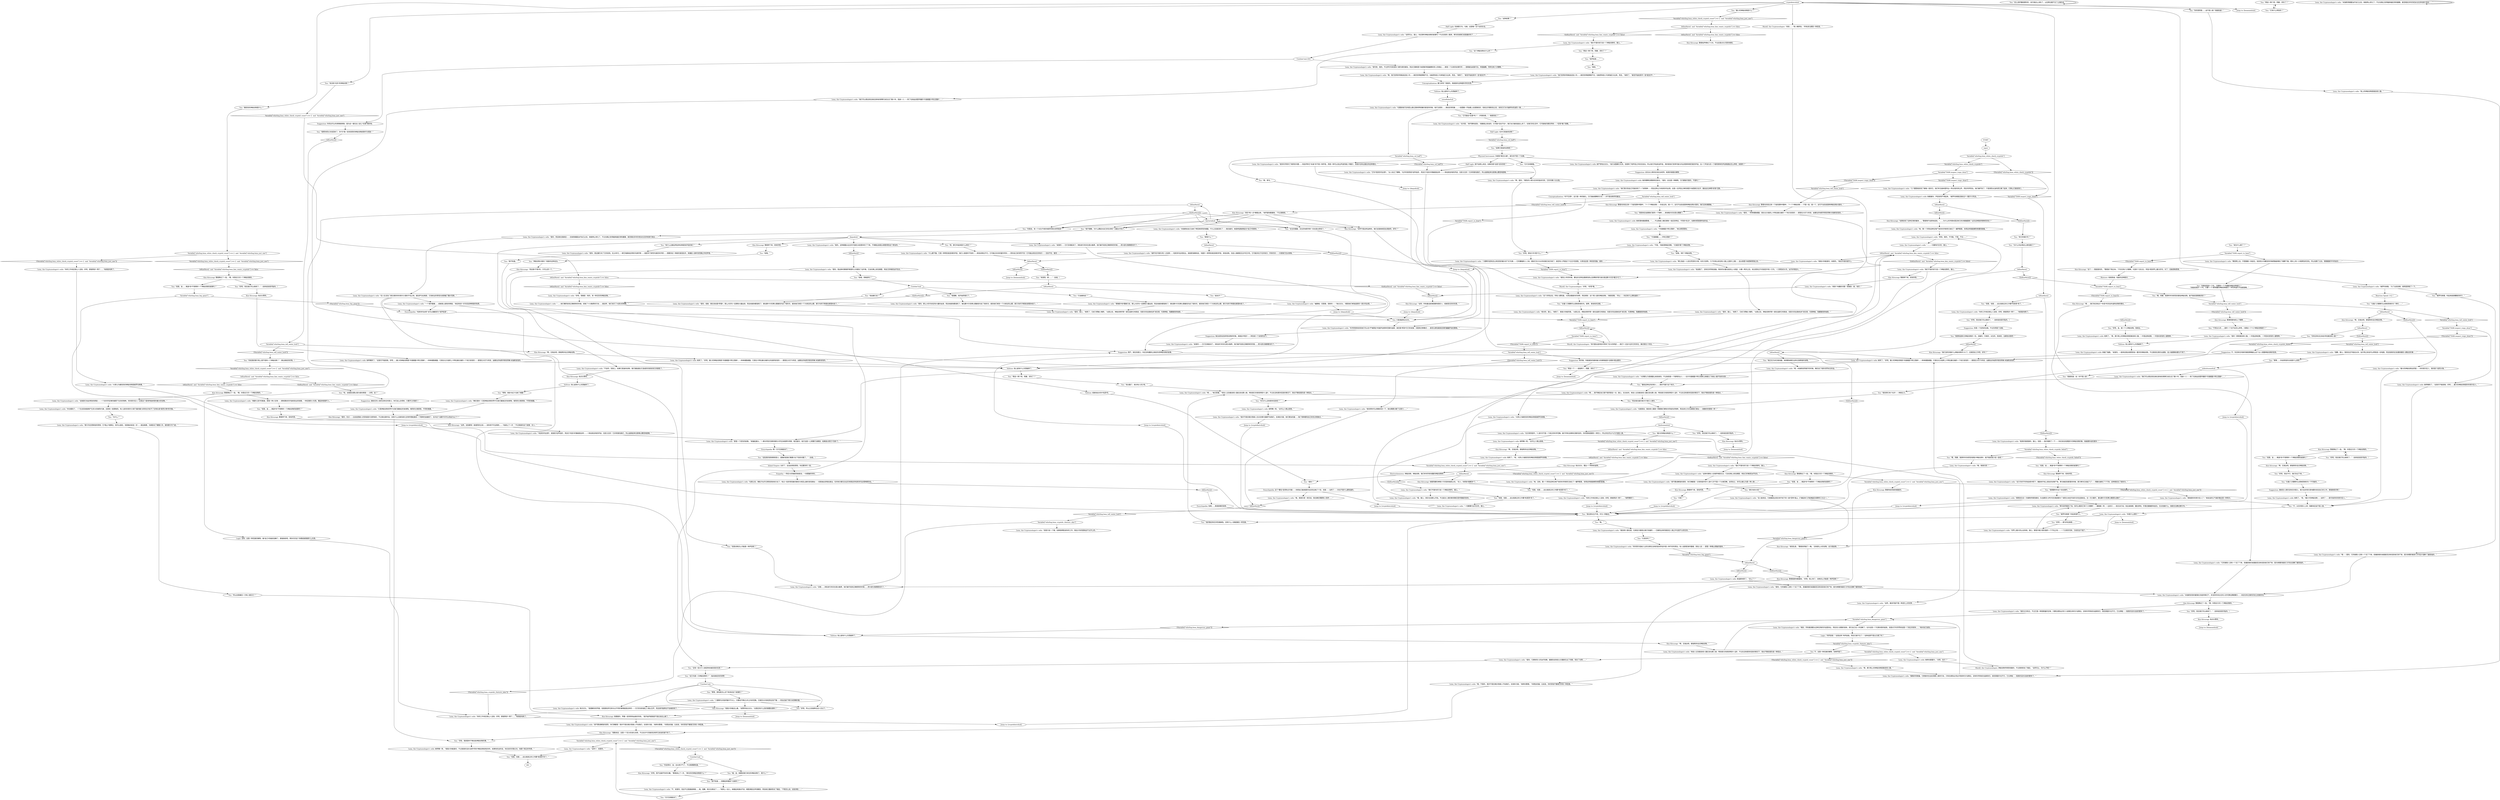 # WHIRLING / LENA CRYPTIDS CHECK
# White check leading to the first batch of cryptids.
# ==================================================
digraph G {
	  0 [label="START"];
	  1 [label="input"];
	  2 [label="Lena, the Cryptozoologist's wife: “嗯……我不确定自己是不是同意这一点，甜心。无论如何，有些人主张善良绿人猿应该也算人类，特别是它的表现特别*人道*。不过在没有更多信息的情况下，我也不敢轻易形成一种观点。”"];
	  3 [label="You: “有什么证据证明这种动物是有声音的呢？”"];
	  4 [label="Lena, the Cryptozoologist's wife: “很多。是证据引向了它的发现。在20年代，一群艾瑞奥帕吉特的鸟类学家——就是专门研究鸟类的科学家——想要测试一种新的录音技术，来捕捉人类听觉范围之外的声音。”"];
	  5 [label="IsKimHere()  and  Variable[\"whirling.lena_kim_wants_cryptids\"] == false"];
	  6 [label="IsKimHere()  and  Variable[\"whirling.lena_kim_wants_cryptids\"] == false", shape=diamond];
	  7 [label="!(IsKimHere()  and  Variable[\"whirling.lena_kim_wants_cryptids\"] == false)", shape=diamond];
	  8 [label="You: “好吧，现在我们可以继续了。”（违背诺言是可耻的。）"];
	  9 [label="Lena, the Cryptozoologist's wife: “你也看到了，一个生态系统能够产生多大的新陈代谢，还是有一些限制的。有人说科科努尔沙漠下面的重力异常也许给予了生物长成*庞然大物*的可能。”"];
	  10 [label="Lena, the Cryptozoologist's wife: “哦——是的。它的被害人没有一个活了下来。悲痛欲绝的亲属甚至没有找到他们的尸体，因为侏儒的毒液几乎完全*溶解*了器官组织。”"];
	  11 [label="You: “它追着他走？”"];
	  12 [label="Lena, the Cryptozoologist's wife: “那只鸟在控制他的思想。它*阻止*他靠近。他可以退后，但是每向前走一步——就会麻痹。乌维尝试了整整三天，直到那只鸟飞走。”"];
	  13 [label="Lena, the Cryptozoologist's wife: “更像是*他*跟着它走。那么大的鸟一定拥有大量血液，而且他就快要渴死了。普拉滕卡尔克博士跟着怪鸟走了很多天。直到他们来到一个大峡谷的山壁，那只鸟终于降落在那里休息了。”"];
	  14 [label="Lena, the Cryptozoologist's wife: “八眼畸鸟对他好像并不关心，只要他不靠近2步之内的范围。它甚至允许他吃附近的尸骸——而且还留下两只未受精的蛋。”"];
	  15 [label="Lena, the Cryptozoologist's wife: 她咧嘴一笑。“很高兴你能喜欢，不过我真的没办法把*所有*神秘动物讲给你听。如果有机会的话，你应该问问我丈夫。他是个真正的专家。”"];
	  16 [label="You: “我帮你把丈夫找回来了。你*欠*我一些有意思的神秘动物故事作为奖励！”"];
	  17 [label="You: “我想知道有关神秘动物的一切。活着的，灭绝的，水生的，陆地的。全都告诉我吧！”"];
	  18 [label="Lena, the Cryptozoologist's wife: “你的工作肯定很让人沮丧。好吧，那就再讲一两个……”她咧嘴笑了。"];
	  19 [label="You: “但是，但是……这比我真正的工作要*有意思*多了。”"];
	  20 [label="Lena, the Cryptozoologist's wife: “请不要误解我的意思，你们俩都是！我并不是在暗示西奥人不如我们。在很多方面，”她转向警督。“你更加优越。比如说，你的耳垢不像我们的有一种恶臭。”"];
	  21 [label="Kim Kitsuragi: “我敢肯定，这是一个巨大的进化优势。不过也许今天推测生物学已经说的差不多了。”"];
	  22 [label="Lena, the Cryptozoologist's wife: “你是什么意思？”"];
	  23 [label="You: “他好像没有任何性格缺陷。没有什么人类能像他一样完美。”"];
	  24 [label="Lena, the Cryptozoologist's wife: 她笑了。“呃，大家认为最危险的神秘动物是赫罗玛侏儒。”"];
	  25 [label="Kim Kitsuragi: “如果发现了这种生物的躯体……”警督情不自禁地说到。“……为什么科学课本里没有它的详细插图呢？证实这种致命物种的存在？”"];
	  26 [label="You: “嘘，金，她要给我们讲无形神秘动物了。是什么？”"];
	  27 [label="Jump to: [daquahub]"];
	  28 [label="You: “呃，那它听起来是什么样的？”"];
	  29 [label="Lena, the Cryptozoologist's wife: “什么都不像。它是一种特别高音调的声音，我们人类是听不到的——其他动物也不行。它可能正在你的窗外鸣叫——而你自己却浑然不觉！它可能出现在任何地方——无处不在，甚至……”"];
	  30 [label="Jump to: [daquahub]"];
	  31 [label="Kim Kitsuragi: “而且我*不想*听。只可以讲一个。”"];
	  32 [label="Lena, the Cryptozoologist's wife: “……一切都有代价的，甜心。”"];
	  33 [label="You: “哇哦。*那个*神秘动物。”"];
	  34 [label="You: “我理解。他开始狩猎它了。”"];
	  35 [label="Lena, the Cryptozoologist's wife: “绝对的，甜心。”她笑了，很高兴你能同意。“从那之后，神秘动物学家一直在追踪它的踪迹，但是乌玛拉奥峡谷旷阔无垠，充满神秘，隐藏着很多秘密。”"];
	  36 [label="Lena, the Cryptozoologist's wife: “这个非常出名，所有人都知道。大家会看着你的领带，然后想到：这个男人喜欢神秘动物。”她眨眨眼。“所以——你还有什么想知道的？”"];
	  37 [label="Logic: “呜呼哀哉！”总是这样“呜呼哀哉，然后它就不见了！”这种说辞不是太方便了吗？"];
	  38 [label="Lena, the Cryptozoologist's wife: “我真的很感激你，甜心。但是——我仔细想了一下——你应该去找莫雷尔问神秘动物的事。他能跟你说的更多！”"];
	  39 [label="Lena, the Cryptozoologist's wife: “哦，我很乐意！”"];
	  40 [label="You: “你为什么没有更多信息呢？”"];
	  41 [label="Kim Kitsuragi: 警督停下来，若有所思。"];
	  42 [label="You: “我不理解。为什么要延长自己的生命呢？活着太可怕了。”"];
	  43 [label="You: “好吧，现在我们可以继续了。”（违背诺言是可耻的。）"];
	  44 [label="You: “如果它是食肉动物呢？”"];
	  45 [label="You: “它们互相增强。”"];
	  46 [label="Variable[\"whirling.lena_tell_water_lock\"]"];
	  47 [label="Variable[\"whirling.lena_tell_water_lock\"]", shape=diamond];
	  48 [label="!(Variable[\"whirling.lena_tell_water_lock\"])", shape=diamond];
	  49 [label="Volition: 或者他会对你*失望*的。"];
	  50 [label="You: “永生的细菌，永生的地质学家？实在是太奇怪了。”"];
	  51 [label="You: 不。这是一种完美的解释，别再怀疑了。"];
	  52 [label="You: “好吧。那这只鸟*是*什么？”"];
	  53 [label="Lena, the Cryptozoologist's wife: “八眼畸鸟是有史以来发现的最大的飞行鸟类——它的翼幅有11.5米。据说它在3500年前就已经灭绝了，甚至有人怀疑这个*化石*的真假。大家说这是一种突变现象。直到……”"];
	  54 [label="Lena, the Cryptozoologist's wife: “事情发生在一次植物学探险期间，队伍要深入伊尔玛东南部那片广阔而又未经开发的乌玛拉奥峡谷。在一次沙暴中，普拉滕卡尔克博士跟团队走散了……”"];
	  55 [label="Variable[\"TASK.inspect_traps_done\"]"];
	  56 [label="Variable[\"TASK.inspect_traps_done\"]", shape=diamond];
	  57 [label="!(Variable[\"TASK.inspect_traps_done\"])", shape=diamond];
	  58 [label="IsKimHere()  and  Variable[\"whirling.lena_kim_wants_cryptids\"] == false"];
	  59 [label="IsKimHere()  and  Variable[\"whirling.lena_kim_wants_cryptids\"] == false", shape=diamond];
	  60 [label="!(IsKimHere()  and  Variable[\"whirling.lena_kim_wants_cryptids\"] == false)", shape=diamond];
	  61 [label="Morell, the Cryptozoologist: 神秘动物学家怒视着你，不过很快恢复了镇定。“当然可以，为什么不呢？”"];
	  62 [label="Jump to: [lenamainhub]"];
	  63 [label="kimhumanhub"];
	  64 [label="Kim Kitsuragi: 警督靠近了一些。“喂，你答应只问一个神秘动物的。”"];
	  65 [label="You: “最小的神秘动物是什么？”"];
	  66 [label="Lena, the Cryptozoologist's wife: “大家认为最危险的神秘动物是赫罗玛侏儒。”"];
	  67 [label="Kim Kitsuragi: 警督靠近了一些。“喂，你答应只问一个神秘动物的。”"];
	  68 [label="You: “但是，金……难道*你*不想再听一个神秘动物的故事吗？”"];
	  69 [label="You: “哇哦。用唾液吗？”"];
	  70 [label="Lena, the Cryptozoologist's wife: “世界上最大的山谷系统，甜心。那是尔格沙漠东面的一个不毛之地——一个古老的河床，已经完全干涸了。”"];
	  71 [label="You: “等等，那他是怎么活下来讲述这个故事的？”"];
	  72 [label="Suggestion: 不，你没有任何新的致胜策略能让这个女人泄露神秘动物的信息。"];
	  73 [label="Kim Kitsuragi: 他点头赞同。"];
	  74 [label="Kim Kitsuragi: 警督停下来，若有所思。"];
	  75 [label="Lena, the Cryptozoologist's wife: “嗯，米伽欧突然离开的时候，确实说了很多世界末日的话。”"];
	  76 [label="Kim Kitsuragi: “我们没时间搞什么神秘动物学101了。还是回去工作吧，好吗？”"];
	  77 [label="Lena, the Cryptozoologist's wife: 她看着你，声音突然严肃起来。“赫罗玛侏儒还是经过*一整天*才死去。”"];
	  78 [label="Lena, the Cryptozoologist's wife: “我们不是约好只说一个神秘动物吗，甜心。”"];
	  79 [label="Electrochemistry: 神秘动物，神秘动物，我们听听所有有趣的神秘动物吧！"];
	  80 [label="Lena, the Cryptozoologist's wife: “哦，不是的，我并不是在暗示西奥人不如我们。在很多方面，”她转向警督。“你更加优越。比如说，你的耳垢不像我们的有一种恶臭。”"];
	  81 [label="Lena, the Cryptozoologist's wife: “那就是科科努尔巨人了！”她说话的口气就好像这是一种常识。"];
	  82 [label="You: “你是说，有一个长生不老的地质学家在世界周游？”"];
	  83 [label="Lena, the Cryptozoologist's wife: “我们不是约好只说一个神秘动物吗，甜心。”"];
	  84 [label="Lena, the Cryptozoologist's wife: “没人能肯定。它就像是出现在地平线下的一座*恐怖*高山，扩展起来几乎能掩盖住视野的三分之一。”"];
	  85 [label="Lena, the Cryptozoologist's wife: “科科努尔高耸入云的光辉在当地的民间传说中是一种不好的预兆。有人说那是海市蜃楼，其他人说——那是一种难以想象的宿命。”"];
	  86 [label="You: “但是，金……难道*你*不想再听一个神秘动物的故事吗？”"];
	  87 [label="You: “有它的相片吗？”"];
	  88 [label="Lena, the Cryptozoologist's wife: “也许是，”她平静地说到。“就像我之前说的，它可能*无处不在*，我们也只能知道这么多了。在我们的生活中，它可能每天都在鸣响——*还有*每个夜晚。”"];
	  89 [label="Lena, the Cryptozoologist's wife: “在那之后，微粒子似乎迁移到其他地方去了。有过一些异常现象的报告与埃亚山脉的发现类似——但是彼此却相去甚远。任何地方都无法证实有稳定的哈库多玛达塔种群存在。”"];
	  90 [label="Suggestion: 每当说到这些奇怪动物的时候，她就会*转变*——转变成一个自信的女人。"];
	  91 [label="Lena, the Cryptozoologist's wife: “他迷路了，没有任何导航装备，剩余的水量也低到让人绝望。大概一两天之后，他注意到正午的高空中有一只鸟。一只黑色的大鸟，似乎非常庞大。”"];
	  92 [label="You: “他追着它走？”"];
	  93 [label="Lena, the Cryptozoologist's wife: “是的。或者，更应该说是*狩猎*。那么大的鸟一定拥有大量血液，而且他就快要渴死了。普拉滕卡尔克博士跟着怪鸟走了很多天。直到他们来到一个大峡谷的山壁，那只鸟终于降落在那里休息了。”"];
	  94 [label="Rhetoric: 他很真诚。他喜欢这种胆识。"];
	  95 [label="Variable[\"whirling.lena_white_check_cryptids\"]"];
	  96 [label="Variable[\"whirling.lena_white_check_cryptids\"]", shape=diamond];
	  97 [label="!(Variable[\"whirling.lena_white_check_cryptids\"])", shape=diamond];
	  98 [label="Jump to: [lenamainhub]"];
	  99 [label="Lena, the Cryptozoologist's wife: “你的工作肯定很让人沮丧。好吧，那就再讲一两个……”她调皮地笑了。"];
	  100 [label="Lena, the Cryptozoologist's wife: “抱歉，甜心。我现在还不能说太多。加尔特之前说可以帮我发一封电报，而且我真的应该通知看房人要延迟的事……”"];
	  101 [label="IsKimHere()  and  Variable[\"whirling.lena_kim_wants_cryptids\"] == false"];
	  102 [label="IsKimHere()  and  Variable[\"whirling.lena_kim_wants_cryptids\"] == false", shape=diamond];
	  103 [label="!(IsKimHere()  and  Variable[\"whirling.lena_kim_wants_cryptids\"] == false)", shape=diamond];
	  104 [label="Kim Kitsuragi: 他点头赞同。"];
	  105 [label="You: “再说一两个吧，莉娜。求你了？”"];
	  106 [label="Lena, the Cryptozoologist's wife: “我们不是约好只说一个神秘动物吗，甜心。”"];
	  107 [label="Lena, the Cryptozoologist's wife: “是的，而且她也很疯狂——在她用细菌治疗自己之后，她就停止老化了，不过也随之变得越来越反常和暴躁，甚至相处多年的老友也无奈地渐行渐远……”"];
	  108 [label="Lena, the Cryptozoologist's wife: “嗯……”她沉思着，“有些人主张善良绿人猿应该也算人类，特别是它的表现特别*人道*。不过在没有更多信息的情况下，我也不敢轻易形成一种观点。”"];
	  109 [label="Variable[\"whirling.lena_white_check_cryptid_count\"] == 2  and  Variable[\"whirling.lena_just_one\"]"];
	  110 [label="Variable[\"whirling.lena_white_check_cryptid_count\"] == 2  and  Variable[\"whirling.lena_just_one\"]", shape=diamond];
	  111 [label="!(Variable[\"whirling.lena_white_check_cryptid_count\"] == 2  and  Variable[\"whirling.lena_just_one\"])", shape=diamond];
	  112 [label="IsKimHere()"];
	  113 [label="IsKimHere()", shape=diamond];
	  114 [label="!(IsKimHere())", shape=diamond];
	  115 [label="Jump to: [daquahub]"];
	  116 [label="Kim Kitsuragi: “好吧，我不会破坏你的乐趣，”警督退让了一步。“那无形的神秘动物是什么？”"];
	  117 [label="IsKimHere()"];
	  118 [label="IsKimHere()", shape=diamond];
	  119 [label="!(IsKimHere())", shape=diamond];
	  120 [label="Half Light: 也许它是食肉动物？"];
	  121 [label="You: “赫罗玛侏儒。听起来就很糟糕的样子。”"];
	  122 [label="You: “*冷凝细菌……卡特兰西斯*？”"];
	  123 [label="You: “还有一些关于人类亚种未被发现的东西？”"];
	  124 [label="Lena, the Cryptozoologist's wife: “是的。那么大的鸟肯定有大量的血液，而且他就快要渴死了。普拉滕卡尔克博士跟着怪鸟走了很多天。直到他们来到一个大峡谷的山壁，那只鸟终于降落在那里休息了。”"];
	  125 [label="IsKimHere()"];
	  126 [label="IsKimHere()", shape=diamond];
	  127 [label="!(IsKimHere())", shape=diamond];
	  128 [label="IsKimHere()  and  Variable[\"whirling.lena_kim_wants_cryptids\"] == false"];
	  129 [label="IsKimHere()  and  Variable[\"whirling.lena_kim_wants_cryptids\"] == false", shape=diamond];
	  130 [label="!(IsKimHere()  and  Variable[\"whirling.lena_kim_wants_cryptids\"] == false)", shape=diamond];
	  131 [label="Lena, the Cryptozoologist's wife: 她笑了。“好吧，最小的神秘动物是*冷凝细菌卡特兰西斯*，一种单细胞细菌。它是在卡特拉最北端的北风高原发现的——那是在大约70年前，由著名的地质学家凯特琳·米伽欧发现的。”"];
	  132 [label="You: “好吧，现在我们可以继续了。”（违背诺言是可耻的。）"];
	  133 [label="Lena, the Cryptozoologist's wife: “大家都认为是细菌让她发疯的。不过她真是一个聪明的女人——也许冷凝细菌卡特兰西斯让她看见了其他人看不到的东西……”"];
	  134 [label="Kim Kitsuragi: 警督停下来，若有所思。"];
	  135 [label="Jump to: [lenamainhub]"];
	  136 [label="Kim Kitsuragi: “啊，见鬼去吧。那就再多说点神秘动物。”"];
	  137 [label="Lena, the Cryptozoologist's wife: “唉，第一个弄到这种生物尸体的科学家把它放在了一罐甲醛里，觉得这样就能解除侏儒的剧毒。”"];
	  138 [label="Kim Kitsuragi: 他点头赞同。"];
	  139 [label="You: “有没有*无形*的神秘动物？”"];
	  140 [label="Kim Kitsuragi: “当然。所有童话故事里都有隐形人，或者是无形的东西。”"];
	  141 [label="You: “你说得对，金，这太孩子气了，不过我需要知道。”"];
	  142 [label="Lena, the Cryptozoologist's wife: “不，亲爱的。但这不过是基础物理……哦，抱歉，我又在假设了……”有那么一会儿，她看起来激动不安，眼里满是无声的歉意，然后她又重新恢复了镇定。“不管怎么说，这些测验……”"];
	  143 [label="Lena, the Cryptozoologist's wife: “科学家很快发现他们可以在*严格限定*的超声波频率范围内追踪、甚至是*预测*它们的进食、交配和迁移模式——甚至比那些最高音调的蝙蝠声波还要高。”"];
	  144 [label="Suggestion: 这位女士真的应该去当老师。她真的很擅长解释。"];
	  145 [label="Lena, the Cryptozoologist's wife: “幽静者。百里香。若斯坎——”她点点头。“都是他们单独追踪的一部分玛达塔。”"];
	  146 [label="Lena, the Cryptozoologist's wife: “他们变得非常痴迷这些小鸟——甚至觉得就算看不见，也能把有些小鸟单独区分出来，而且，”她笑了，“甚至开始给其中一些*起名字*。”"];
	  147 [label="Lena, the Cryptozoologist's wife: “米伽欧给自己注射了带回来研究的细菌，不久之后就消失了——毫无疑问，她是希望能够延长*自己*的寿命。”"];
	  148 [label="Kim Kitsuragi: 警督靠近了一些。“喂，你答应只问一个神秘动物的。”"];
	  149 [label="Kim Kitsuragi: 警督低声嘀咕了几句，不过还是点头示意你继续。"];
	  150 [label="Lena, the Cryptozoologist's wife: “是的！那是善良绿人猿。一半是战争故事，一半是未发现的人属物种。”"];
	  151 [label="Lena, the Cryptozoologist's wife: “嗯，那只笔上的神秘动物是善良绿人猿。”"];
	  152 [label="Lena, the Cryptozoologist's wife: “我并不是在暗示西奥人无论在哪方面都不如我们。在某些方面，他们更加优越——每个物种都有自己的优点和缺点。”"];
	  153 [label="Lena, the Cryptozoologist's wife: “也就是说，善良绿人猿是一种跟我们拥有共同祖先的物种，而且进化方式也跟我们类似——就像你的搭档一样！”"];
	  154 [label="Kim Kitsuragi: “是的，优点——比如说西奥人的耳垢是片状质地的，不过我也是听说。没有什么比推测进化生物学更能激发一个物种的自豪感了。也许这个话题今天可以到此为止了？”"];
	  155 [label="Lena, the Cryptozoologist's wife: “*冷凝细菌卡特兰西斯*，”她立即回答到。"];
	  156 [label="Lena, the Cryptozoologist's wife: “唉，没有。第一个弄到这种生物尸体的科学家把它放在了一罐甲醛里，觉得这样就能解除侏儒的剧毒。”"];
	  157 [label="You: “为什么玛达塔这么害怕我们？”"];
	  158 [label="Kim Kitsuragi: 警督停下来，若有所思。"];
	  159 [label="Kim Kitsuragi: “啊，见鬼去吧。那就再多说点神秘动物。”"];
	  160 [label="You: “等等，她给*自己*注射了细菌？”"];
	  161 [label="IsKimHere()"];
	  162 [label="IsKimHere()", shape=diamond];
	  163 [label="!(IsKimHere())", shape=diamond];
	  164 [label="Logic: 当然。这是一种完美的解释。被*自己*的毒液溶解了。那就继续吧，再多问问这个侏儒或者随便什么东西。"];
	  165 [label="Lena, the Cryptozoologist's wife: “是的。它拥有惊人的治疗效果。据报告说有些士兵重新生出了四肢，恢复了光明……”"];
	  166 [label="Untitled hub"];
	  167 [label="Lena, the Cryptozoologist's wife: “当然可以，甜心。你还想听神秘动物的故事吗？不过在很多人看来，畸鸟的故事已经是最好的了……”"];
	  168 [label="You: “长着八只眼睛可以控制思想的鸟？不可能的。”"];
	  169 [label="Lena, the Cryptozoologist's wife: 她点点头。“我理解你的怀疑，但是那些罕见和与众不同的事情就是这样的——它们的消失最让人难以忘怀，而且很可能再也不会被发现了。”"];
	  170 [label="You: “这么说好像挺便利的，说它就这么消失了，以后再也看不见了之类的话。”"];
	  171 [label="Variable[\"whirling.lena_white_check_cryptid_count\"] == 2  and  Variable[\"whirling.lena_just_one\"]"];
	  172 [label="Variable[\"whirling.lena_white_check_cryptid_count\"] == 2  and  Variable[\"whirling.lena_just_one\"]", shape=diamond];
	  173 [label="!(Variable[\"whirling.lena_white_check_cryptid_count\"] == 2  and  Variable[\"whirling.lena_just_one\"])", shape=diamond];
	  174 [label="Lena, the Cryptozoologist's wife: 她转向莫雷尔。“对吧，宝贝？”"];
	  175 [label="Variable[\"whirling.lena_white_check_cryptids_failed\"]"];
	  176 [label="Variable[\"whirling.lena_white_check_cryptids_failed\"]", shape=diamond];
	  177 [label="!(Variable[\"whirling.lena_white_check_cryptids_failed\"])", shape=diamond];
	  178 [label="You: “喂，莉娜，我想听听你研究的那些*神秘动物*。能不能给我介绍一些呢？”"];
	  179 [label="Lena, the Cryptozoologist's wife: “它是神秘动物世界中与我们最接近的亲缘物。相同的分类家族，不同的类属。”"];
	  180 [label="Lena, the Cryptozoologist's wife: “请不要误解我的意思，你们俩都是！日常用语中的*人类*几乎不是一个分类范畴。总而言之，你可以被认为是一种人类……”"];
	  181 [label="You: “但是，但是……这比我真正的工作要*有意思*多了。”"];
	  182 [label="You: “这个神秘动物长什么样？”"];
	  183 [label="Lena, the Cryptozoologist's wife: “米伽欧发现的菌落在冻结的情况下，存活的时间比任何人的可靠估算都要久——肯定在有记录的历史之前就存在。”"];
	  184 [label="You: “再说一两个吧，莉娜。求你了？”"];
	  185 [label="Kim Kitsuragi: 警督停下来，若有所思。"];
	  186 [label="Variable[\"whirling.lena_big_giant\"]"];
	  187 [label="Variable[\"whirling.lena_big_giant\"]", shape=diamond];
	  188 [label="!(Variable[\"whirling.lena_big_giant\"])", shape=diamond];
	  189 [label="Jump to: [cryptidintrohub]"];
	  190 [label="Volition: 他心底有什么东西破碎了。"];
	  191 [label="Lena, the Cryptozoologist's wife: “真是个有趣的问题！答案是：是，有的！”"];
	  192 [label="Untitled hub"];
	  193 [label="Jump to: [daquahub]"];
	  194 [label="Lena, the Cryptozoologist's wife: “它叫*哈库多玛达塔*，”女人扶正了眼睛。“名字的意思是‘轻声低语’。而且它*恰恰*好像就是这样——一种自我复制的声波，无影又无形！它非常害怕我们，所以追踪起来也是难以置信地困难。”"];
	  195 [label="You: “我不知道……我看起来像是个白痴吗？”"];
	  196 [label="Half Light: 我不会那么肯定。如果伤害*也是*无形的呢？"];
	  197 [label="Kim Kitsuragi: 他点头赞同。"];
	  198 [label="Kim Kitsuragi: 警督靠近了一些。“喂，你答应只问一个神秘动物的。”"];
	  199 [label="Lena, the Cryptozoologist's wife: “好吧，答案是：有的，有一种无形的神秘动物。”"];
	  200 [label="You: “好吧，现在不行，我们先记下来。”"];
	  201 [label="Lena, the Cryptozoologist's wife: “哦，我很乐意！老实说，我也确实需要有人陪伴……”"];
	  202 [label="Variable[\"TASK.inspect_traps_done\"]"];
	  203 [label="Variable[\"TASK.inspect_traps_done\"]", shape=diamond];
	  204 [label="!(Variable[\"TASK.inspect_traps_done\"])", shape=diamond];
	  205 [label="Lena, the Cryptozoologist's wife: 她咧嘴笑了。“这我可不能拒绝。好吧……最大的神秘动物是科科努尔巨人。”"];
	  206 [label="Jump to: [lenamainhub]"];
	  207 [label="Lena, the Cryptozoologist's wife: 她笑了。“好吧，最小的神秘动物是*冷凝细菌卡特兰西斯*，一种单细胞细菌。它是在北方高原上卡特拉最北端的一个地方发现的——那是在大约70年前，由著名的地质学家凯特琳·米伽欧发现的。”"];
	  208 [label="Jump to: [cryptidintrohub]"];
	  209 [label="You: “像他这种拉风的男人……真的不属于这个地方。”"];
	  210 [label="Jump to: [lenamainhub]"];
	  211 [label="Lena, the Cryptozoologist's wife: 她咧嘴笑了。“这我可不能拒绝。好吧……最小的神秘动物是*冷凝细菌卡特兰西斯*，一种单细胞细菌。它是在北方高原上卡特拉最北端的一个地方发现的——那是在大约70年前，由著名的地质学家凯特琳·米伽欧发现的。”"];
	  212 [label="You: “轻声低语……”"];
	  213 [label="Lena, the Cryptozoologist's wife: “亲爱的——它们互相抵消了。测验进行的实在是太鲁莽，他们碰巧找到正确频率的时候……把大部分族群都消灭了。”"];
	  214 [label="You: “但是动物怎么可能是一种声音呢？”"];
	  215 [label="You: “有意思。那……”（总结。）"];
	  216 [label="Lena, the Cryptozoologist's wife: “是的。这种细菌从远古时代就在冰层里幸存了下来。不难看出她是从哪里得到这个想法的。”"];
	  217 [label="Lena, the Cryptozoologist's wife: “确实是的！它是神秘动物世界中与我们最接近的亲缘物。相同的分类家族，不同的类属。”"];
	  218 [label="You: “这只鸟是一只神秘动物吗？”（指向她给你的领带）"];
	  219 [label="Morell, the Cryptozoologist: “突变……”男人嘲弄到。“所有进化都是一种突变。”"];
	  220 [label="Kim Kitsuragi: “这个——我挺喜欢的，”警督放下笔记本。“不仅仅有八只眼睛，*还是*个活化石，*而且*是世界上最大的鸟。对了，还能控制思想。”"];
	  221 [label="Variable[\"TASK.report_to_lena\"]"];
	  222 [label="Variable[\"TASK.report_to_lena\"]", shape=diamond];
	  223 [label="!(Variable[\"TASK.report_to_lena\"])", shape=diamond];
	  224 [label="Morell, the Cryptozoologist: “现代雷达遥测技术带来了巨大的希望——我们*一定会*证实它的存在。最迟是在十年后。”"];
	  225 [label="Variable[\"whirling.lena_tell_water_lock\"]"];
	  226 [label="Variable[\"whirling.lena_tell_water_lock\"]", shape=diamond];
	  227 [label="!(Variable[\"whirling.lena_tell_water_lock\"])", shape=diamond];
	  228 [label="Suggestion: 有时候，你能做到的最有魅力的事情就是*合理地*提出要求。"];
	  229 [label="Lena, the Cryptozoologist's wife: “我觉得你可以稍微休息一下，我也需要分散下注意力……”"];
	  230 [label="Kim Kitsuragi: 警督短暂地闭上了眼睛……"];
	  231 [label="Variable[\"whirling.lena_tell_water_lock\"]"];
	  232 [label="Variable[\"whirling.lena_tell_water_lock\"]", shape=diamond];
	  233 [label="!(Variable[\"whirling.lena_tell_water_lock\"])", shape=diamond];
	  234 [label="Kim Kitsuragi: “啊，见鬼去吧。那就再多说点神秘动物。”"];
	  235 [label="You: “再说一两个吧，莉娜。求你了？”"];
	  236 [label="Lena, the Cryptozoologist's wife: “哦，甜心，其实也没那么可怕。不过延长人类的寿命确实是伴随着风险的。”"];
	  237 [label="daquahub"];
	  238 [label="You: 只是渴望地点点头。"];
	  239 [label="Variable[\"whirling.lena_col_half\"]"];
	  240 [label="Variable[\"whirling.lena_col_half\"]", shape=diamond];
	  241 [label="!(Variable[\"whirling.lena_col_half\"])", shape=diamond];
	  242 [label="You: “嗯，青鸟。”"];
	  243 [label="You: “它可能在*这里*吗？”（环顾四周。）“就是现在？”"];
	  244 [label="Lena, the Cryptozoologist's wife: “不会的。别担心。如果它是食肉动物，我们就能通过它造成的伤害发现它的踪影了。”"];
	  245 [label="Physical Instrument: 你感到*毫无头绪*，因为你不是一个白痴。"];
	  246 [label="You: “这些真的很有教育意义，遗憾的是我们需要讨论下别的问题了。”（总结。）"];
	  247 [label="You: “战争故事？”"];
	  248 [label="Volition: 他心底有什么东西破碎了。"];
	  249 [label="Lena, the Cryptozoologist's wife: “这只鸟时不时地会俯冲而下，捕食地平线上某处的动物尸体。等乌维赶到那里的时候，那只畸鸟已经起飞了——残骸也被吃了个干净。这种事发生了很多次。”"];
	  250 [label="Lena, the Cryptozoologist's wife: “是的，甜心，”她笑了，已经习惯被人嘲弄。“从那之后，神秘动物学家一直在追踪它的踪迹，但是乌玛拉奥峡谷旷阔无垠，充满神秘，隐藏着很多秘密。”"];
	  251 [label="Suggestion: 操纵别人真的没有任何意义。她只会非常乐意地跟你讲述自己的工作。那就继续问吧！"];
	  252 [label="Kim Kitsuragi: 警督向你投过来一个他的那种*眼神*。“*一个*神秘动物——不是一些。就一个。这可不会变成某种神秘动物大联欢。”"];
	  253 [label="Variable[\"whirling.lena_cryptids_rhetoric_alas\"]"];
	  254 [label="Variable[\"whirling.lena_cryptids_rhetoric_alas\"]", shape=diamond];
	  255 [label="!(Variable[\"whirling.lena_cryptids_rhetoric_alas\"])", shape=diamond];
	  256 [label="Lena, the Cryptozoologist's wife: “但是只说一个哦。如果我再耽误你的工作，我估计你的搭档会不太开心的。”"];
	  257 [label="Lena, the Cryptozoologist's wife: “最大的神秘动物当然是——科科努尔巨人，真的是个庞然大物。”"];
	  258 [label="You: “好吧，现在我们可以继续了。”（违背诺言是可耻的。）"];
	  259 [label="Variable[\"whirling.lena_white_check_cryptid_count\"] == 2  and  Variable[\"whirling.lena_just_one\"]"];
	  260 [label="Variable[\"whirling.lena_white_check_cryptid_count\"] == 2  and  Variable[\"whirling.lena_just_one\"]", shape=diamond];
	  261 [label="!(Variable[\"whirling.lena_white_check_cryptid_count\"] == 2  and  Variable[\"whirling.lena_just_one\"])", shape=diamond];
	  262 [label="Kim Kitsuragi: 警督有些惊喜地看着你。"];
	  263 [label="Lena, the Cryptozoologist's wife: 她和蔼地看着警督。“……不过西奥人确实拥有一些区别特征，不同的*优点*，如果你愿意那样说的话。”"];
	  264 [label="You: “那它有多大呢？”"];
	  265 [label="Encyclopedia: “哈库多玛达塔”也可以被翻译为“轻声低语”。"];
	  266 [label="Lena, the Cryptozoologist's wife: “那是一个悲伤的故事。”她皱起眉头。“一群对项目充满热情的大学生协助野外考察，毫无疑问，他们也是一心想要打动教授，结果差点把它*灭绝*了。”"];
	  267 [label="IsKimHere()"];
	  268 [label="IsKimHere()", shape=diamond];
	  269 [label="!(IsKimHere())", shape=diamond];
	  270 [label="IsKimHere()"];
	  271 [label="IsKimHere()", shape=diamond];
	  272 [label="!(IsKimHere())", shape=diamond];
	  273 [label="You: “她正在为末日做准备。她想要亲眼见证和记录黄昏的进程。”"];
	  274 [label="Kim Kitsuragi: “世界不是这样运转的。我们还是继续回去调查吧，好吗？”"];
	  275 [label="You: “不用太久的……就听一个也不会怎么样吧，只要说一个*小*神秘动物就行？”"];
	  276 [label="Lena, the Cryptozoologist's wife: “它的被害人没有一个活了下来。悲痛欲绝的亲属甚至没有找到他们的尸体，因为侏儒的毒液几乎完全溶解了器官组织。”"];
	  277 [label="Variable[\"whirling.lena_white_check_cryptid_count\"] == 2  and  Variable[\"whirling.lena_just_one\"]"];
	  278 [label="Variable[\"whirling.lena_white_check_cryptid_count\"] == 2  and  Variable[\"whirling.lena_just_one\"]", shape=diamond];
	  279 [label="!(Variable[\"whirling.lena_white_check_cryptid_count\"] == 2  and  Variable[\"whirling.lena_just_one\"])", shape=diamond];
	  280 [label="IsKimHere()"];
	  281 [label="IsKimHere()", shape=diamond];
	  282 [label="!(IsKimHere())", shape=diamond];
	  283 [label="Kim Kitsuragi: 他看莉娜的神情介于厌恶和恼怒之间。“夫人，你把他*搞糊涂*了。”"];
	  284 [label="cryptidintrohub"];
	  285 [label="You: “我也想长生不老。作为一种象征。”"];
	  286 [label="bacteriahub"];
	  287 [label="You: “那是什么？”"];
	  288 [label="Lena, the Cryptozoologist's wife: “……他们偶然发现正确频率的时候，采取了十分鲁莽的行动……就这样，他们消灭了大部分的种群。”"];
	  289 [label="You: “它们互相抵消了。”"];
	  290 [label="Lena, the Cryptozoologist's wife: 她严肃地点点头。“他们试图跟它交流，但是除了用声音之外别无他法。所以他们开始发送声波，用的是他们觉得可能与玛达塔频率频匹配的声波。当一个声波与另一个相同频率的声波相遇会怎么样呢，亲爱的？”"];
	  291 [label="Jump to: [cryptidintrohub]"];
	  292 [label="You: “发生什么事了？”"];
	  293 [label="Lena, the Cryptozoologist's wife: “畸鸟突然看到了他。他可以看到它有*八只眼睛*——像蜘蛛一样，一边四只——他无法行动。他全身麻痹，僵在原地，手里还握着那块岩石。无论他做什么，就是无法靠近那只鸟。”"];
	  294 [label="You: “长着八只眼睛可以控制思想的鸟？拜托……”"];
	  295 [label="You: “好吧。所以之后就再也没人见过了。”"];
	  296 [label="Suggestion: 你完全可以利用情感绑架。因为这一套在女人身上*总是*很好用。"];
	  297 [label="IsKimHere()"];
	  298 [label="IsKimHere()", shape=diamond];
	  299 [label="!(IsKimHere())", shape=diamond];
	  300 [label="You: “但是，但是……这比我真正的工作要*有意思*多了。”"];
	  301 [label="Kim Kitsuragi: 警督靠近了一些。“喂，你答应只问一个神秘动物的。”"];
	  302 [label="Kim Kitsuragi: 他点点头，摆出一个等待的姿势。"];
	  303 [label="Lena, the Cryptozoologist's wife: 她笑了。“嗯，那只笔上的神秘动物是善良绿人猿。一半是战争故事，一半是未发现的人属物种。”"];
	  304 [label="Lena, the Cryptozoologist's wife: “有些人主张善良绿人猿应该也算人类，特别是它的表现特别*人道*。不过在没有更多信息的情况下，我也不敢轻易形成一种观点。”"];
	  305 [label="Lena, the Cryptozoologist's wife: “善良绿人猿也是，在某些方面是比我们优越的——它展现出来的善良在人类之中也是不太常见的。”"];
	  306 [label="Jump to: [cryptidintrohub]"];
	  307 [label="Variable[\"whirling.lena_dangerous_giant\"]"];
	  308 [label="Variable[\"whirling.lena_dangerous_giant\"]", shape=diamond];
	  309 [label="!(Variable[\"whirling.lena_dangerous_giant\"])", shape=diamond];
	  310 [label="Lena, the Cryptozoologist's wife: “相反，所有毒液都从这种生物的牙齿里渗出，然后流入周围的液体，把它自己也一并溶解了。也许这是一个充满诗意的结局，但是对于科学界来说是一个真正的损失……”她对自己说到。"];
	  311 [label="Lena, the Cryptozoologist's wife: “奇怪，是的。不可能，不是。不过……”"];
	  312 [label="Jump to: [cryptidintrohub]"];
	  313 [label="Lena, the Cryptozoologist's wife: “是的。它的被害人没有一个活了下来。悲痛欲绝的亲属甚至没有找到他们的尸体，因为侏儒的毒液几乎完全溶解了器官组织。”"];
	  314 [label="You: “好吧——那乌玛拉奥是……”"];
	  315 [label="Jump to: [cryptidintrohub]"];
	  316 [label="You: “长着八只眼睛可以控制思想的鸟。是啊，真他妈的没错。”"];
	  317 [label="Kim Kitsuragi: “很高兴你能这么看。”他赞同地点点头。“这里还有什么别的事要处理吗？”"];
	  318 [label="Suggestion: 你是一个狂热的白痴。不过仍然是个白痴。"];
	  319 [label="You: “但是，金……难道*你*不想再听一个神秘动物的故事吗？”"];
	  320 [label="You: “但是，金……难道*你*不想再听一个神秘动物的故事吗？”"];
	  321 [label="Lena, the Cryptozoologist's wife: “我的丈夫有过，不过它是一种很害羞的生物，只要在感到必须介入拯救生命时才会靠近。没有科学家成功追踪到它。甚至莫雷尔也不行。它太神秘——我真的没办法说的更多了。”"];
	  322 [label="You: “我觉得它有个名字——种族主义。”"];
	  323 [label="Lena, the Cryptozoologist's wife: “我们可以假设现在她在某地的原野已经生活了数十年，孤身一人——除了在她血液里传播的*冷凝细菌卡特兰西斯*……”"];
	  324 [label="Lena, the Cryptozoologist's wife: “米伽欧用细菌治疗自己之后，她就停止老化了，不过也随之变得越来越反常和暴躁，甚至相处多年的老友也无奈地渐行渐远……”"];
	  325 [label="IsKimHere()  and  Variable[\"whirling.lena_kim_wants_cryptids\"] == false"];
	  326 [label="IsKimHere()  and  Variable[\"whirling.lena_kim_wants_cryptids\"] == false", shape=diamond];
	  327 [label="!(IsKimHere()  and  Variable[\"whirling.lena_kim_wants_cryptids\"] == false)", shape=diamond];
	  328 [label="Lena, the Cryptozoologist's wife: “很高兴你能喜欢，亲爱的。”她似乎真的很开心。"];
	  329 [label="Lena, the Cryptozoologist's wife: “*哈库多玛达塔*，或者是‘轻声低语’。而且它*恰恰*好像就是这样——一种自我复制的声波，无影又无形！它非常害怕我们，所以追踪起来也是难以置信地困难。”"];
	  330 [label="IsKimHere()"];
	  331 [label="IsKimHere()", shape=diamond];
	  332 [label="!(IsKimHere())", shape=diamond];
	  333 [label="Lena, the Cryptozoologist's wife: “虽然‘低’的部分有一点讽刺——哈库多玛达塔发出，或者更准确地说，*就是*一种特别高音调的声音，其他动物，包括人类都是无法*听见*的。它可能存在于任何地方，所有时间——只是我们无从知晓。”"];
	  334 [label="Lena, the Cryptozoologist's wife: “他们意识到自己可能发现了一个新物种——而且还称之为哈库多玛达塔，这是一位声音之神的佩里卡纳西斯文名字，据说这位神明*非常*沉默。”"];
	  335 [label="Lena, the Cryptozoologist's wife: “亲爱的——它们互相抵消了。测验进行的实在是太鲁莽，他们碰巧找到正确频率的时候……把大部分族群都消灭了。”"];
	  336 [label="Lena, the Cryptozoologist's wife: “啊，是的。”银色的小骨头在你的指间闪烁，它的鸟嘴十分尖锐。"];
	  337 [label="Lena, the Cryptozoologist's wife: “博士独自一人走在荒芜的沙漠，向东方游荡，几千年来从来没有人踏上过那片土壤——自从佩里卡纳西斯陨落之后。”"];
	  338 [label="Variable[\"TASK.report_to_lena\"]"];
	  339 [label="Variable[\"TASK.report_to_lena\"]", shape=diamond];
	  340 [label="!(Variable[\"TASK.report_to_lena\"])", shape=diamond];
	  341 [label="Lena, the Cryptozoologist's wife: “教授爬上去，手里握着一块岩石。他发现大鸟睡觉的时候把脑袋埋在了翅膀下面。栖木上有一大堆黑色的羽毛。所以他靠了过去，慢慢握紧手中的岩石……”"];
	  342 [label="Lena, the Cryptozoologist's wife: “是的，甜心，”她笑了，已经习惯被人嘲弄。“从那之后，神秘动物学家一直在追踪它的踪迹，但是乌玛拉奥峡谷旷阔无垠，充满神秘，隐藏着很多秘密。”"];
	  343 [label="IsKimHere()"];
	  344 [label="IsKimHere()", shape=diamond];
	  345 [label="!(IsKimHere())", shape=diamond];
	  346 [label="Kim Kitsuragi: “啊，见鬼去吧。那就再多说点神秘动物。”"];
	  347 [label="Lena, the Cryptozoologist's wife: 她皱了皱眉。“亲爱的。一般来说我会很愿意说一整天的神秘动物，不过我现在真的太疲惫，连小鱼跟蝌蚪都分不清了。”"];
	  348 [label="You: “你给我的那只笔上是不是有一个神秘动物？”（拿出她给你的笔。）"];
	  349 [label="You: “你的意思是……金不是人类？我就知道！”"];
	  350 [label="Jump to: [cryptidintrohub]"];
	  351 [label="Lena, the Cryptozoologist's wife: “你的工作肯定很让人沮丧。好吧，那就再讲一两个……”她调皮地笑了。"];
	  352 [label="Lena, the Cryptozoologist's wife: “一切都要付出代价的，甜心。”"];
	  353 [label="You: “哦。”"];
	  354 [label="Lena, the Cryptozoologist's wife: “当然，善良可能不是一种进化上的优势……”"];
	  355 [label="You: “它危险吗？”"];
	  356 [label="Volition: 他心底有什么东西破碎了。"];
	  357 [label="Kim Kitsuragi: “当然。这些都有一条相同的主线——消失和不可证错性……”他退让了一步：“不过我喜欢这个故事，夫人。”"];
	  358 [label="Encyclopedia: 哇哦……真是困难的抉择。"];
	  359 [label="You: “直到？”"];
	  360 [label="Lena, the Cryptozoologist's wife: “直到21年的时候，著名的戈特伍德探险家以及博物学家乌维·普拉滕卡尔克*看见*它了。”"];
	  361 [label="Encyclopedia: 这个*著名*显得有点可疑——你把自己脑海里的名目完全掏了个空，但是——当然了——你也不是什么都知道的。"];
	  362 [label="Morell, the Cryptozoologist: “非常，*非常*难。”"];
	  363 [label="Kim Kitsuragi: “嗯……我们有没有这个*休息*时间去听虚构动物的理论。”"];
	  364 [label="You: “好吧，金。就一个小神秘动物。我保证。”"];
	  365 [label="You: “我很肯定金跟我们是同一个物种……其他暗示实在是太愚蠢了。”"];
	  366 [label="You: “最大的神秘动物是什么？”"];
	  367 [label="You: “最危险的神秘动物是什么？”"];
	  368 [label="Jump to: [lenamainhub]"];
	  369 [label="You: “但是，但是……这比我真正的工作要*有意思*多了。”"];
	  370 [label="Lena, the Cryptozoologist's wife: “大家认为最危险的神秘动物是赫罗玛侏儒。”"];
	  371 [label="Kim Kitsuragi: “啊，见鬼去吧。那就再多说点神秘动物。”"];
	  372 [label="unicellularhub"];
	  373 [label="Volition: 他心底有什么东西破碎了。"];
	  374 [label="You: “灭绝？”"];
	  375 [label="Encyclopedia: 喂！它们互相抵消了。"];
	  376 [label="Lena, the Cryptozoologist's wife: 她的眼睛在眼镜背后放光。“是的，这也是一种解释。它们都挺可爱的，不是吗？”"];
	  377 [label="You: “继续。”"];
	  378 [label="Variable[\"whirling.lena_tell_water_lock\"]"];
	  379 [label="Variable[\"whirling.lena_tell_water_lock\"]", shape=diamond];
	  380 [label="!(Variable[\"whirling.lena_tell_water_lock\"])", shape=diamond];
	  381 [label="Kim Kitsuragi: 警督向你投过来一个他的那种*眼神*。“*一个*神秘动物——你说过的。就一个。这可不会变成某种神秘动物大联欢。我们还有事要做。”"];
	  382 [label="Kim Kitsuragi: “其实*有一点*难看出来。”他怀疑地看着她。“不过请继续。”"];
	  383 [label="Lena, the Cryptozoologist's wife: “是的。是战争时期南萨弗里的士兵报告了这件事。它会在晚上前往碉堡，用自己的唾液治疗伤兵。”"];
	  384 [label="Half Light: 吃掉那只鸟，乌维，这是唯一活下去的办法。"];
	  385 [label="You: “我需要听听这个目击事件。”"];
	  386 [label="Jump to: [cryptidintrohub]"];
	  387 [label="Untitled hub (03)"];
	  388 [label="Variable[\"TASK.report_to_lena\"]"];
	  389 [label="Variable[\"TASK.report_to_lena\"]", shape=diamond];
	  390 [label="!(Variable[\"TASK.report_to_lena\"])", shape=diamond];
	  391 [label="You: “喂，莉娜，我想听听你研究的那些神秘动物。能不能给我稍微讲讲？”"];
	  392 [label="Lena, the Cryptozoologist's wife: 她笑了。“呃，*最大*的神秘动物——当然了——是可怕的科科努尔巨人。”"];
	  393 [label="IsKimHere()"];
	  394 [label="IsKimHere()", shape=diamond];
	  395 [label="!(IsKimHere())", shape=diamond];
	  396 [label="You: “你有没有试过亲自寻找善良绿人猿？”"];
	  397 [label="You: “而且毫无疑问是次于我们人类的。”"];
	  398 [label="You: “我就知道，金！你不是人类！”"];
	  399 [label="You: “好吧，现在我们可以继续了。”（违背诺言是可耻的。）"];
	  400 [label="Lena, the Cryptozoologist's wife: “这就是它如此特别的原因——一个在科学定律的极限下生存的物种。科科努尔巨人一定是这个星球所能承受的最大的动物。”"];
	  401 [label="Kim Kitsuragi: 警督疑惑地看着她。“好吧，我上钩了。动物怎么可能是一种声音呢？”"];
	  402 [label="Jump to: [lenamainhub]"];
	  403 [label="Volition: 他心底有什么东西破碎了。"];
	  404 [label="You: “哇哦。”"];
	  405 [label="Conceptualization: *并不见得*。这只是一种风格化。它们描绘眼睛的方式——并不是动物学的画法。"];
	  406 [label="Lena, the Cryptozoologist's wife: “嗯。他们变得非常痴迷这些小鸟——甚至觉得就算看不见，也能把有些小鸟单独区分出来，而且，”她笑了，“甚至开始给其中一些*起名字*。”"];
	  407 [label="You: “神秘动物大联欢？我喜欢这种说法。”"];
	  408 [label="Lena, the Cryptozoologist's wife: “是的。一种单细胞细菌，是在北方高原上卡特拉最北端的一个地方发现的——那是在大约70年前，由著名的地质学家凯特琳·米伽欧发现的。”"];
	  409 [label="Lena, the Cryptozoologist's wife: “不是。”她故意眯起双眼。“它就是*那个*神秘动物。”"];
	  410 [label="Untitled hub"];
	  411 [label="You: “所以这是最后一次有人看见它？”"];
	  412 [label="Lena, the Cryptozoologist's wife: “很可悲，是的。不过伊尔玛有很多八眼鸟骨的报告。而且它跟佩里卡纳西斯帝国雄鹰有惊人的相似——那是一个古老的纹章符号——很难被当成是巧合。帝国雄鹰，同样也有八只眼睛。”"];
	  413 [label="Kim Kitsuragi: 他看着你，带着一些惊奇和由衷的怜悯。“我开始怀疑我是不是应该这么做了。”"];
	  414 [label="Suggestion: 操纵任何人真的没有任何意义。你们这么合得来，只要开口问就行！"];
	  415 [label="Lena, the Cryptozoologist's wife: “几个露营者发现了奄奄一息的它。他们听见森林里传出一阵古怪的哭泣声，然后寻声而去。他们被吓到了，于是用防水油布把它裹了起来，打算让它窒息而亡。”"];
	  416 [label="You: “但是，金……难道*你*不想再听一个神秘动物的故事吗？”"];
	  417 [label="Lena, the Cryptozoologist's wife: “根据*之前*的报道，那是一种小生物——拥有蹼状的手指和突出的前额。一种丑陋的小东西。看起来很是吓人。”"];
	  418 [label="Lena, the Cryptozoologist's wife: “我们可以假设现在她在某地的原野已经生活了数十年，孤身一人——除了在她血液里传播的*冷凝细菌卡特兰西斯*……”"];
	  419 [label="Lena, the Cryptozoologist's wife: “巨人生活在广袤无垠的科科努尔沙漠的不毛之地，就在萨马拉南部，它发射出的奇怪光线穿越了整片荒原。”"];
	  420 [label="You: “不，从任何意义上讲，我都肯定金不是人类。”"];
	  421 [label="Lena, the Cryptozoologist's wife: 她咧嘴一笑。“这可让人难以拒绝。”"];
	  422 [label="You: “它有什么特别的？”"];
	  423 [label="Lena, the Cryptozoologist's wife: “在重放他们在埃亚山脉丘陵地带收集的录音的时候，他们注意到……某些反常现象……一些图案一开始看上去是随机的，但经过仔细检验之后，发现它们与鸟禽鸣叫的波形一致……”"];
	  424 [label="You: “我不知道。”"];
	  425 [label="Lena, the Cryptozoologist's wife: “很多科学家问了相同的问题——有些声称它*本身*并不是一种声音，而是一种可以发出声波的极小*微粒*。但是并没有证据支持这种理论。”"];
	  426 [label="Lena, the Cryptozoologist's wife: “没错……测验进行的实在是太鲁莽，他们碰巧找到正确频率的时候……把大部分族群都消灭了。”"];
	  427 [label="Variable[\"whirling.lena_white_check_cryptid_count\"] == 2  and  Variable[\"whirling.lena_just_one\"]"];
	  428 [label="Variable[\"whirling.lena_white_check_cryptid_count\"] == 2  and  Variable[\"whirling.lena_just_one\"]", shape=diamond];
	  429 [label="!(Variable[\"whirling.lena_white_check_cryptid_count\"] == 2  and  Variable[\"whirling.lena_just_one\"])", shape=diamond];
	  430 [label="Lena, the Cryptozoologist's wife: “当然了，亲爱的。”"];
	  431 [label="Inland Empire: 太好了，这话说得真漂亮。你还要多听一些。"];
	  432 [label="You: “为什么？”"];
	  433 [label="You: “赫罗玛侏儒？听起来很吓人。”"];
	  434 [label="Reaction Speed: 小心！"];
	  435 [label="You: “你能给我讲一个吗，只要再*一个*有趣的神秘动物就行？”\n“你能给我讲一个吗，只要*一个*更有趣的神秘动物就行？伊苏林迪竹节虫就很棒。”"];
	  436 [label="You: “再说一个——或者两个，莉娜。求你了？”"];
	  437 [label="Lena, the Cryptozoologist's wife: “战争时期有人在南萨弗里见过，它会在晚上前往碉堡，用自己的唾液治疗伤兵。”"];
	  438 [label="Lena, the Cryptozoologist's wife: “猿猴非常害羞。它更喜欢在远处观察人类的行动，只有在感到必须出手救命时才会靠近。没有科学家成功追踪到它。甚至莫雷尔也不行。它太神秘——我真的没办法说的更多了。”"];
	  439 [label="Lena, the Cryptozoologist's wife: 她咧嘴一笑。“这可让人难以拒绝。”"];
	  440 [label="You: “他太酷了，绝对地人间少有。”"];
	  441 [label="Kim Kitsuragi: “胡言乱语，”警督突然插了一嘴。“没有那么大的动物。这只是妄想。”"];
	  442 [label="Lena, the Cryptozoologist's wife: 她温柔地笑了。“怎么了？”"];
	  443 [label="IsKimHere()"];
	  444 [label="IsKimHere()", shape=diamond];
	  445 [label="!(IsKimHere())", shape=diamond];
	  446 [label="You: “起名字？”"];
	  447 [label="Conceptualization: 重力异常？我喜欢。我就喜欢这种超科学的东西。"];
	  448 [label="Empathy: 一阵巨大的悔意将她吞没。一块褶皱的布料。"];
	  449 [label="Suggestion: 哦不，她在找借口。你还没有趣到让她给你讲神秘动物的故事。"];
	  450 [label="You: “等等……你说奇怪的光线是什么意思？”"];
	  451 [label="Lena, the Cryptozoologist's wife: “一个海市蜃楼……或者是心因性的辉度。”她没有进一步详述这种辉度的性质。"];
	  452 [label="nokimhumanhub"];
	  453 [label="Lena, the Cryptozoologist's wife: “我们不是约好只说一个神秘动物吗，甜心。”"];
	  454 [label="You: “哈，这就是总要以我为首的原因——对吧，金？”"];
	  455 [label="Lena, the Cryptozoologist's wife: “在日常用语中，*人类*并不是一个真正的科学范畴。基于所有法律和伦理的目的，你的搭档是跟你一样的人，所以你也可以*认为*他是人类。”"];
	  456 [label="Lena, the Cryptozoologist's wife: “笔上的神秘动物是善良绿人猿。”"];
	  457 [label="Jump to: [cryptidintrohub]"];
	  458 [label="You: “天啦，我真是听不够这些神秘动物的事。”"];
	  459 [label="Lena, the Cryptozoologist's wife: “赫罗玛侏儒。”为了达到效果，她特意停顿了一下。"];
	  460 [label="Lena, the Cryptozoologist's wife: “你的工作肯定很让人沮丧。好吧，那就再讲一两个……”她调皮地笑了。"];
	  0 -> 1
	  1 -> 95
	  2 -> 40
	  2 -> 397
	  3 -> 4
	  4 -> 424
	  5 -> 6
	  5 -> 7
	  6 -> 199
	  7 -> 444
	  8 -> 198
	  9 -> 432
	  10 -> 183
	  11 -> 13
	  12 -> 411
	  13 -> 342
	  14 -> 169
	  14 -> 317
	  14 -> 295
	  15 -> 369
	  16 -> 298
	  17 -> 394
	  18 -> 208
	  19 -> 352
	  20 -> 21
	  21 -> 458
	  22 -> 441
	  22 -> 210
	  22 -> 23
	  23 -> 108
	  24 -> 277
	  25 -> 137
	  26 -> 195
	  27 -> 238
	  28 -> 29
	  29 -> 117
	  30 -> 238
	  31 -> 49
	  32 -> 325
	  33 -> 337
	  34 -> 124
	  35 -> 222
	  36 -> 316
	  37 -> 254
	  38 -> 175
	  39 -> 285
	  40 -> 439
	  41 -> 374
	  42 -> 237
	  43 -> 138
	  44 -> 245
	  45 -> 336
	  46 -> 48
	  46 -> 47
	  47 -> 202
	  48 -> 230
	  49 -> 359
	  50 -> 312
	  51 -> 165
	  52 -> 53
	  53 -> 339
	  54 -> 315
	  54 -> 293
	  55 -> 56
	  55 -> 57
	  56 -> 415
	  57 -> 226
	  58 -> 59
	  58 -> 60
	  59 -> 64
	  60 -> 454
	  61 -> 207
	  63 -> 455
	  63 -> 366
	  63 -> 399
	  64 -> 400
	  64 -> 417
	  65 -> 278
	  66 -> 277
	  67 -> 43
	  67 -> 86
	  68 -> 159
	  69 -> 166
	  70 -> 293
	  71 -> 14
	  72 -> 207
	  73 -> 135
	  74 -> 249
	  75 -> 133
	  76 -> 207
	  77 -> 125
	  78 -> 301
	  78 -> 437
	  79 -> 359
	  80 -> 21
	  81 -> 420
	  82 -> 107
	  83 -> 185
	  83 -> 370
	  84 -> 308
	  85 -> 187
	  86 -> 186
	  87 -> 157
	  88 -> 120
	  89 -> 331
	  90 -> 335
	  91 -> 250
	  92 -> 93
	  93 -> 342
	  94 -> 388
	  95 -> 96
	  95 -> 97
	  96 -> 55
	  97 -> 203
	  99 -> 258
	  100 -> 450
	  101 -> 102
	  101 -> 103
	  102 -> 149
	  103 -> 106
	  104 -> 62
	  105 -> 212
	  106 -> 105
	  106 -> 182
	  107 -> 419
	  108 -> 40
	  108 -> 397
	  109 -> 110
	  109 -> 111
	  110 -> 326
	  111 -> 460
	  112 -> 113
	  112 -> 114
	  113 -> 442
	  114 -> 401
	  115 -> 238
	  116 -> 195
	  117 -> 118
	  117 -> 119
	  118 -> 402
	  119 -> 215
	  120 -> 240
	  121 -> 10
	  122 -> 409
	  123 -> 218
	  124 -> 342
	  125 -> 126
	  125 -> 127
	  126 -> 25
	  127 -> 87
	  128 -> 129
	  128 -> 130
	  129 -> 302
	  130 -> 78
	  131 -> 373
	  132 -> 104
	  133 -> 209
	  134 -> 357
	  136 -> 304
	  137 -> 311
	  138 -> 211
	  139 -> 428
	  140 -> 193
	  141 -> 116
	  142 -> 289
	  143 -> 90
	  144 -> 376
	  145 -> 30
	  146 -> 447
	  147 -> 287
	  148 -> 321
	  148 -> 132
	  150 -> 248
	  151 -> 438
	  152 -> 306
	  153 -> 281
	  154 -> 458
	  155 -> 122
	  156 -> 311
	  157 -> 267
	  158 -> 404
	  159 -> 200
	  160 -> 217
	  161 -> 163
	  161 -> 164
	  162 -> 383
	  163 -> 42
	  163 -> 82
	  163 -> 274
	  163 -> 50
	  163 -> 286
	  164 -> 351
	  165 -> 123
	  166 -> 34
	  166 -> 11
	  166 -> 92
	  167 -> 387
	  168 -> 251
	  169 -> 351
	  170 -> 170
	  171 -> 173
	  171 -> 174
	  172 -> 58
	  173 -> 151
	  174 -> 61
	  175 -> 177
	  175 -> 178
	  176 -> 72
	  177 -> 319
	  178 -> 39
	  179 -> 154
	  180 -> 264
	  181 -> 18
	  182 -> 418
	  183 -> 148
	  184 -> 422
	  185 -> 191
	  186 -> 188
	  186 -> 189
	  187 -> 112
	  188 -> 265
	  189 -> 285
	  190 -> 372
	  191 -> 444
	  192 -> 26
	  192 -> 141
	  193 -> 238
	  194 -> 266
	  195 -> 142
	  196 -> 194
	  197 -> 403
	  198 -> 8
	  198 -> 68
	  199 -> 288
	  200 -> 168
	  201 -> 271
	  202 -> 204
	  202 -> 205
	  203 -> 297
	  204 -> 176
	  205 -> 420
	  207 -> 373
	  208 -> 285
	  209 -> 2
	  211 -> 373
	  212 -> 377
	  213 -> 449
	  214 -> 426
	  215 -> 443
	  216 -> 162
	  217 -> 154
	  218 -> 410
	  219 -> 360
	  220 -> 94
	  221 -> 224
	  221 -> 223
	  222 -> 268
	  223 -> 225
	  224 -> 268
	  225 -> 227
	  225 -> 228
	  226 -> 252
	  227 -> 229
	  228 -> 436
	  229 -> 271
	  230 -> 275
	  231 -> 233
	  231 -> 234
	  232 -> 100
	  233 -> 348
	  234 -> 131
	  235 -> 440
	  236 -> 325
	  237 -> 3
	  237 -> 244
	  237 -> 213
	  237 -> 216
	  237 -> 28
	  237 -> 158
	  238 -> 143
	  239 -> 241
	  239 -> 242
	  240 -> 44
	  241 -> 194
	  242 -> 143
	  243 -> 88
	  244 -> 197
	  245 -> 425
	  245 -> 290
	  245 -> 196
	  245 -> 45
	  246 -> 431
	  247 -> 384
	  248 -> 347
	  249 -> 385
	  250 -> 222
	  251 -> 392
	  252 -> 408
	  252 -> 365
	  253 -> 256
	  253 -> 255
	  254 -> 51
	  254 -> 171
	  255 -> 351
	  257 -> 420
	  258 -> 318
	  259 -> 261
	  259 -> 262
	  260 -> 128
	  261 -> 81
	  262 -> 80
	  263 -> 155
	  264 -> 84
	  265 -> 238
	  266 -> 375
	  267 -> 269
	  267 -> 270
	  268 -> 221
	  269 -> 388
	  270 -> 272
	  270 -> 273
	  271 -> 379
	  272 -> 285
	  273 -> 75
	  274 -> 207
	  275 -> 150
	  276 -> 183
	  277 -> 280
	  277 -> 279
	  278 -> 101
	  279 -> 156
	  280 -> 282
	  280 -> 283
	  281 -> 63
	  282 -> 453
	  283 -> 181
	  284 -> 65
	  284 -> 139
	  284 -> 459
	  284 -> 367
	  284 -> 368
	  284 -> 247
	  284 -> 219
	  284 -> 349
	  285 -> 353
	  286 -> 161
	  286 -> 42
	  286 -> 82
	  286 -> 274
	  286 -> 50
	  286 -> 286
	  287 -> 330
	  288 -> 449
	  289 -> 427
	  290 -> 144
	  291 -> 285
	  292 -> 338
	  293 -> 433
	  294 -> 343
	  295 -> 413
	  296 -> 16
	  297 -> 299
	  297 -> 300
	  298 -> 231
	  299 -> 38
	  300 -> 99
	  301 -> 320
	  301 -> 259
	  302 -> 79
	  303 -> 248
	  304 -> 307
	  305 -> 355
	  306 -> 285
	  307 -> 309
	  307 -> 310
	  308 -> 112
	  309 -> 356
	  310 -> 37
	  311 -> 32
	  312 -> 285
	  313 -> 183
	  314 -> 70
	  315 -> 285
	  316 -> 35
	  317 -> 98
	  318 -> 17
	  319 -> 74
	  320 -> 41
	  321 -> 307
	  322 -> 153
	  323 -> 209
	  324 -> 324
	  325 -> 328
	  325 -> 327
	  326 -> 67
	  327 -> 83
	  328 -> 115
	  329 -> 266
	  330 -> 332
	  330 -> 333
	  331 -> 358
	  332 -> 115
	  333 -> 117
	  334 -> 378
	  334 -> 405
	  335 -> 449
	  336 -> 52
	  337 -> 91
	  338 -> 340
	  338 -> 341
	  339 -> 360
	  340 -> 220
	  341 -> 435
	  342 -> 222
	  343 -> 345
	  343 -> 346
	  344 -> 364
	  345 -> 257
	  346 -> 393
	  347 -> 207
	  348 -> 172
	  349 -> 456
	  350 -> 285
	  351 -> 457
	  352 -> 325
	  353 -> 305
	  354 -> 307
	  355 -> 85
	  356 -> 136
	  357 -> 329
	  358 -> 285
	  359 -> 361
	  360 -> 362
	  361 -> 201
	  361 -> 386
	  362 -> 36
	  363 -> 276
	  364 -> 303
	  365 -> 263
	  366 -> 260
	  367 -> 109
	  369 -> 461
	  370 -> 277
	  371 -> 24
	  372 -> 423
	  373 -> 235
	  374 -> 291
	  375 -> 246
	  376 -> 334
	  377 -> 146
	  378 -> 380
	  378 -> 381
	  379 -> 253
	  380 -> 382
	  381 -> 408
	  381 -> 365
	  382 -> 42
	  382 -> 82
	  382 -> 274
	  382 -> 50
	  382 -> 286
	  383 -> 123
	  383 -> 69
	  384 -> 167
	  385 -> 54
	  386 -> 285
	  387 -> 296
	  387 -> 412
	  388 -> 390
	  388 -> 391
	  389 -> 36
	  390 -> 363
	  391 -> 46
	  392 -> 420
	  393 -> 395
	  393 -> 396
	  394 -> 76
	  395 -> 232
	  396 -> 322
	  397 -> 153
	  398 -> 284
	  399 -> 73
	  400 -> 9
	  401 -> 426
	  403 -> 160
	  404 -> 407
	  405 -> 389
	  406 -> 447
	  407 -> 31
	  408 -> 373
	  409 -> 33
	  409 -> 52
	  410 -> 169
	  410 -> 295
	  410 -> 317
	  410 -> 71
	  411 -> 413
	  412 -> 406
	  413 -> 20
	  414 -> 179
	  415 -> 77
	  416 -> 134
	  417 -> 416
	  418 -> 209
	  419 -> 265
	  419 -> 451
	  419 -> 356
	  420 -> 22
	  421 -> 371
	  422 -> 184
	  423 -> 243
	  423 -> 239
	  424 -> 214
	  425 -> 27
	  426 -> 449
	  427 -> 429
	  427 -> 430
	  428 -> 5
	  429 -> 192
	  430 -> 369
	  431 -> 448
	  432 -> 12
	  433 -> 314
	  434 -> 294
	  435 -> 46
	  436 -> 206
	  437 -> 180
	  438 -> 307
	  439 -> 152
	  440 -> 108
	  441 -> 401
	  442 -> 313
	  443 -> 445
	  443 -> 446
	  444 -> 140
	  445 -> 288
	  446 -> 145
	  447 -> 190
	  448 -> 89
	  449 -> 207
	  450 -> 452
	  451 -> 265
	  451 -> 356
	  452 -> 398
	  452 -> 323
	  452 -> 350
	  453 -> 19
	  453 -> 236
	  454 -> 414
	  455 -> 354
	  455 -> 421
	  456 -> 438
	  457 -> 285
	  458 -> 15
	  459 -> 121
	  459 -> 434
	  460 -> 66
}

